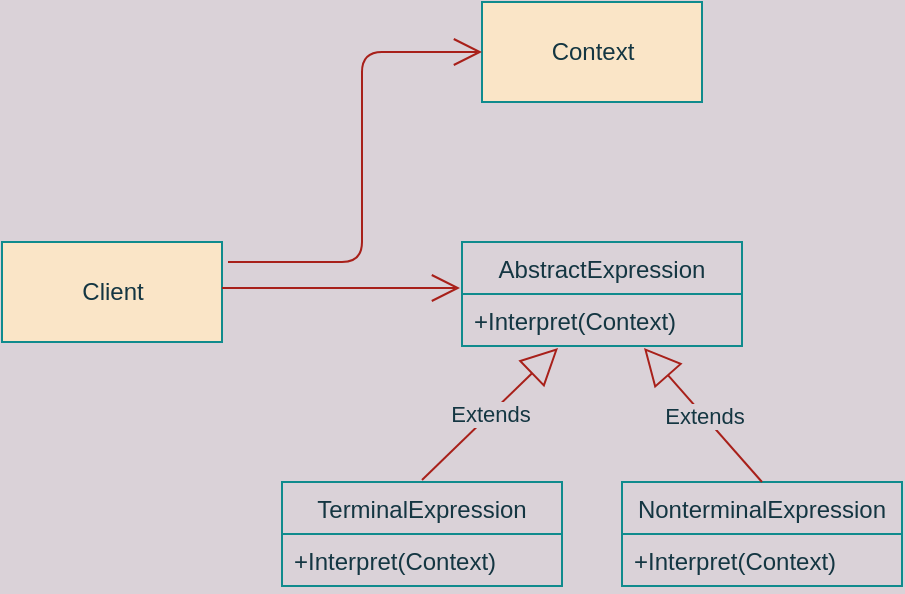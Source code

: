 <mxfile version="14.1.7" type="github">
  <diagram id="E4fJUjSJZNu5bQPJ93f7" name="Page-1">
    <mxGraphModel dx="918" dy="512" grid="1" gridSize="10" guides="1" tooltips="1" connect="1" arrows="1" fold="1" page="1" pageScale="1" pageWidth="850" pageHeight="1100" background="#DAD2D8" math="0" shadow="0">
      <root>
        <mxCell id="0" />
        <mxCell id="1" parent="0" />
        <mxCell id="L4ayeP1gQzN3-GN4eN9Z-1" value="Client" style="html=1;fillColor=#FAE5C7;strokeColor=#0F8B8D;fontColor=#143642;" vertex="1" parent="1">
          <mxGeometry x="140" y="210" width="110" height="50" as="geometry" />
        </mxCell>
        <mxCell id="L4ayeP1gQzN3-GN4eN9Z-2" value="Context" style="html=1;fillColor=#FAE5C7;strokeColor=#0F8B8D;fontColor=#143642;" vertex="1" parent="1">
          <mxGeometry x="380" y="90" width="110" height="50" as="geometry" />
        </mxCell>
        <mxCell id="L4ayeP1gQzN3-GN4eN9Z-3" value="AbstractExpression" style="swimlane;fontStyle=0;childLayout=stackLayout;horizontal=1;startSize=26;fillColor=none;horizontalStack=0;resizeParent=1;resizeParentMax=0;resizeLast=0;collapsible=1;marginBottom=0;strokeColor=#0F8B8D;fontColor=#143642;" vertex="1" parent="1">
          <mxGeometry x="370" y="210" width="140" height="52" as="geometry" />
        </mxCell>
        <mxCell id="L4ayeP1gQzN3-GN4eN9Z-15" value="" style="endArrow=open;endFill=1;endSize=12;html=1;strokeColor=#A8201A;fontColor=#143642;labelBackgroundColor=#DAD2D8;" edge="1" parent="L4ayeP1gQzN3-GN4eN9Z-3">
          <mxGeometry width="160" relative="1" as="geometry">
            <mxPoint x="-120" y="23" as="sourcePoint" />
            <mxPoint x="-1" y="23" as="targetPoint" />
            <Array as="points">
              <mxPoint x="-70" y="23" />
            </Array>
          </mxGeometry>
        </mxCell>
        <mxCell id="L4ayeP1gQzN3-GN4eN9Z-4" value="+Interpret(Context)" style="text;strokeColor=none;fillColor=none;align=left;verticalAlign=top;spacingLeft=4;spacingRight=4;overflow=hidden;rotatable=0;points=[[0,0.5],[1,0.5]];portConstraint=eastwest;fontColor=#143642;" vertex="1" parent="L4ayeP1gQzN3-GN4eN9Z-3">
          <mxGeometry y="26" width="140" height="26" as="geometry" />
        </mxCell>
        <mxCell id="L4ayeP1gQzN3-GN4eN9Z-7" value="TerminalExpression" style="swimlane;fontStyle=0;childLayout=stackLayout;horizontal=1;startSize=26;fillColor=none;horizontalStack=0;resizeParent=1;resizeParentMax=0;resizeLast=0;collapsible=1;marginBottom=0;strokeColor=#0F8B8D;fontColor=#143642;" vertex="1" parent="1">
          <mxGeometry x="280" y="330" width="140" height="52" as="geometry">
            <mxRectangle x="280" y="330" width="140" height="26" as="alternateBounds" />
          </mxGeometry>
        </mxCell>
        <mxCell id="L4ayeP1gQzN3-GN4eN9Z-8" value="+Interpret(Context)" style="text;strokeColor=none;fillColor=none;align=left;verticalAlign=top;spacingLeft=4;spacingRight=4;overflow=hidden;rotatable=0;points=[[0,0.5],[1,0.5]];portConstraint=eastwest;fontColor=#143642;" vertex="1" parent="L4ayeP1gQzN3-GN4eN9Z-7">
          <mxGeometry y="26" width="140" height="26" as="geometry" />
        </mxCell>
        <mxCell id="L4ayeP1gQzN3-GN4eN9Z-9" value="NonterminalExpression" style="swimlane;fontStyle=0;childLayout=stackLayout;horizontal=1;startSize=26;fillColor=none;horizontalStack=0;resizeParent=1;resizeParentMax=0;resizeLast=0;collapsible=1;marginBottom=0;strokeColor=#0F8B8D;fontColor=#143642;" vertex="1" parent="1">
          <mxGeometry x="450" y="330" width="140" height="52" as="geometry" />
        </mxCell>
        <mxCell id="L4ayeP1gQzN3-GN4eN9Z-10" value="+Interpret(Context)" style="text;strokeColor=none;fillColor=none;align=left;verticalAlign=top;spacingLeft=4;spacingRight=4;overflow=hidden;rotatable=0;points=[[0,0.5],[1,0.5]];portConstraint=eastwest;fontColor=#143642;" vertex="1" parent="L4ayeP1gQzN3-GN4eN9Z-9">
          <mxGeometry y="26" width="140" height="26" as="geometry" />
        </mxCell>
        <mxCell id="L4ayeP1gQzN3-GN4eN9Z-13" value="Extends" style="endArrow=block;endSize=16;endFill=0;html=1;entryX=0.343;entryY=1.038;entryDx=0;entryDy=0;entryPerimeter=0;strokeColor=#A8201A;fontColor=#143642;labelBackgroundColor=#DAD2D8;" edge="1" parent="1" target="L4ayeP1gQzN3-GN4eN9Z-4">
          <mxGeometry width="160" relative="1" as="geometry">
            <mxPoint x="350" y="329" as="sourcePoint" />
            <mxPoint x="510" y="329" as="targetPoint" />
          </mxGeometry>
        </mxCell>
        <mxCell id="L4ayeP1gQzN3-GN4eN9Z-14" value="Extends" style="endArrow=block;endSize=16;endFill=0;html=1;exitX=0.5;exitY=0;exitDx=0;exitDy=0;entryX=0.65;entryY=1.038;entryDx=0;entryDy=0;entryPerimeter=0;strokeColor=#A8201A;fontColor=#143642;labelBackgroundColor=#DAD2D8;" edge="1" parent="1" source="L4ayeP1gQzN3-GN4eN9Z-9" target="L4ayeP1gQzN3-GN4eN9Z-4">
          <mxGeometry width="160" relative="1" as="geometry">
            <mxPoint x="530" y="270" as="sourcePoint" />
            <mxPoint x="690" y="270" as="targetPoint" />
          </mxGeometry>
        </mxCell>
        <mxCell id="L4ayeP1gQzN3-GN4eN9Z-16" value="" style="endArrow=open;endFill=1;endSize=12;html=1;entryX=0;entryY=0.5;entryDx=0;entryDy=0;strokeColor=#A8201A;fontColor=#143642;labelBackgroundColor=#DAD2D8;" edge="1" parent="1" target="L4ayeP1gQzN3-GN4eN9Z-2">
          <mxGeometry width="160" relative="1" as="geometry">
            <mxPoint x="253" y="220" as="sourcePoint" />
            <mxPoint x="230" y="60" as="targetPoint" />
            <Array as="points">
              <mxPoint x="320" y="220" />
              <mxPoint x="320" y="115" />
            </Array>
          </mxGeometry>
        </mxCell>
      </root>
    </mxGraphModel>
  </diagram>
</mxfile>
